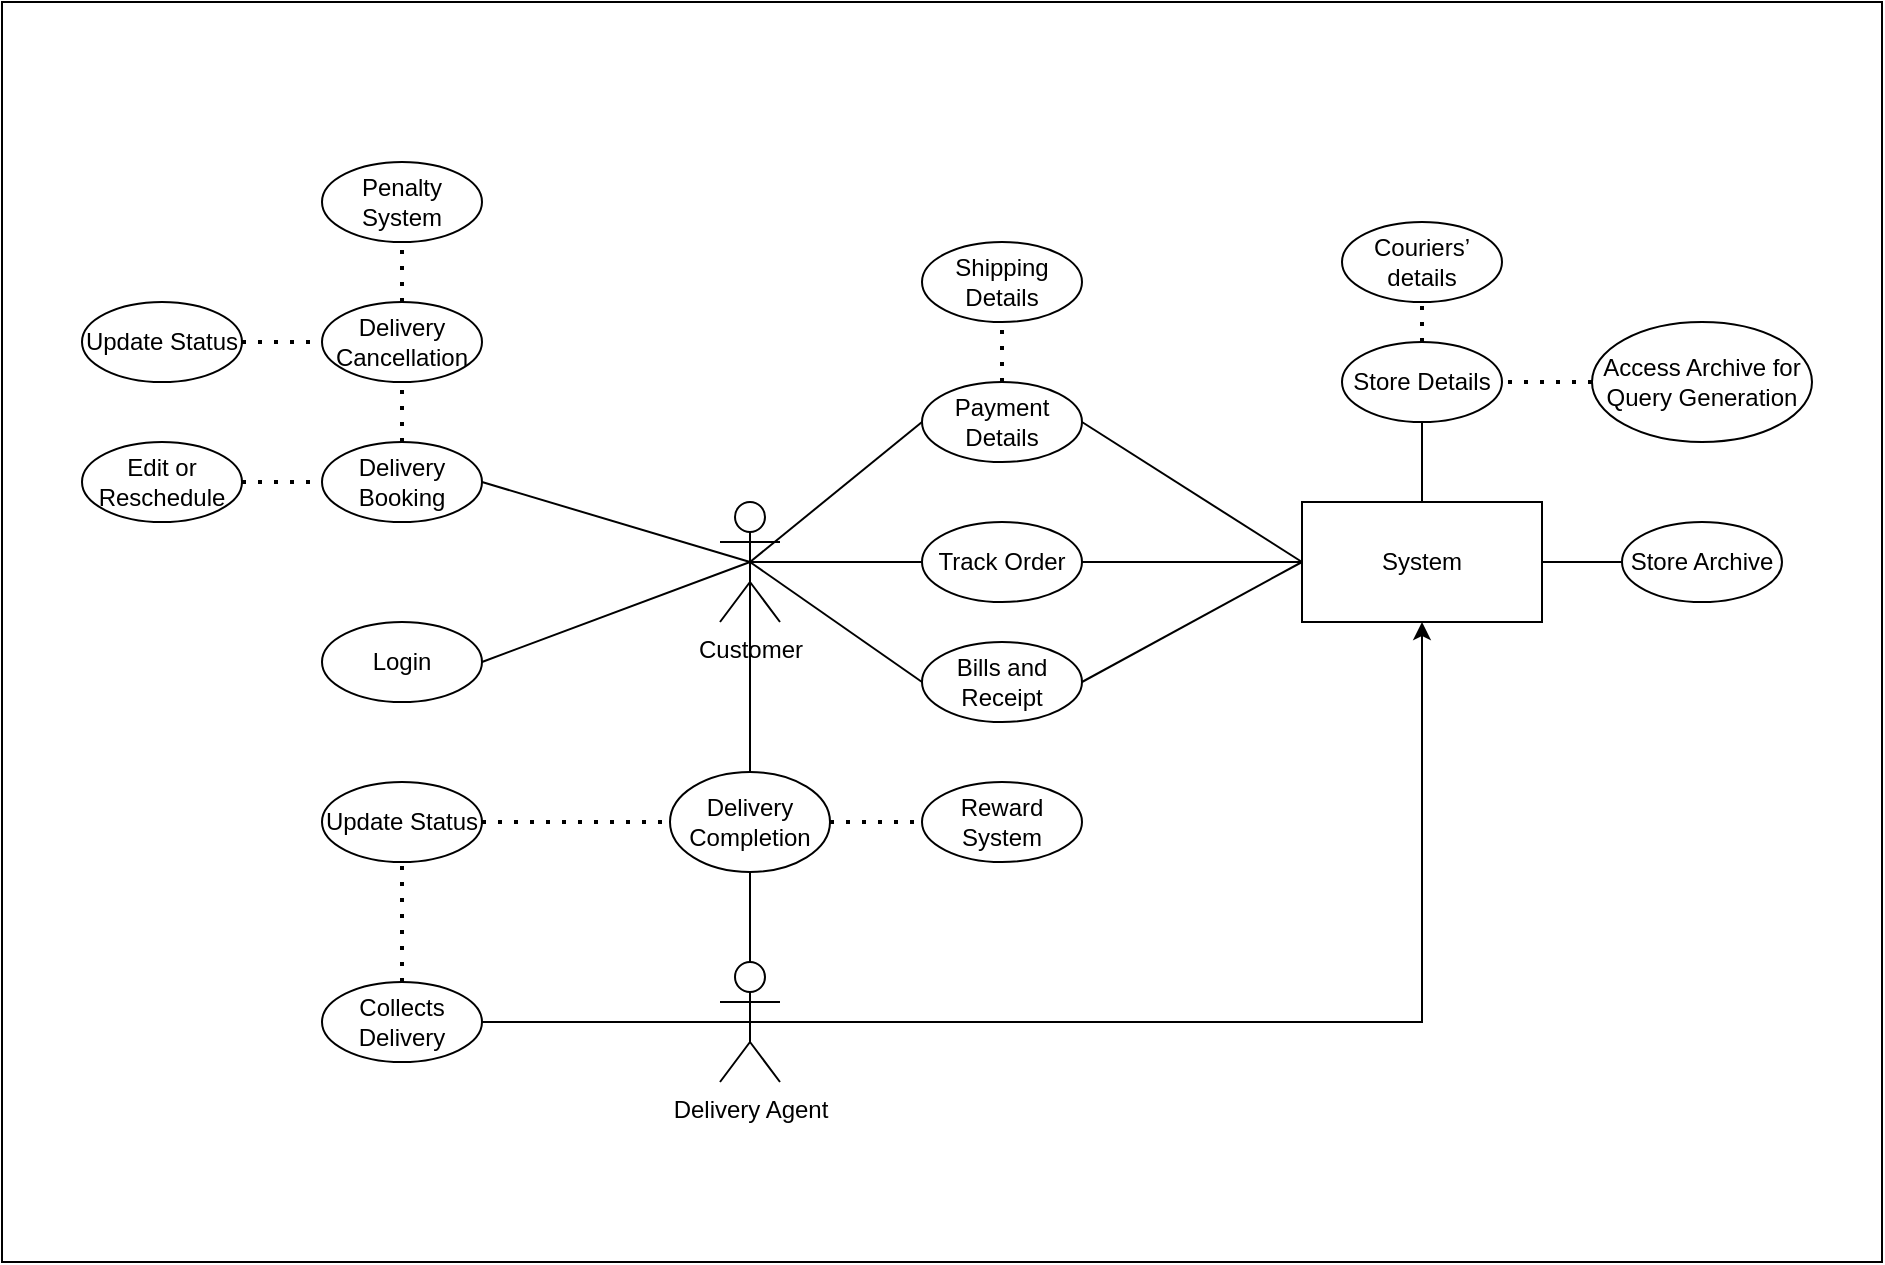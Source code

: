 <mxfile version="17.4.6" pages="2"><diagram id="v0rfRCrOeCDslDs35my8" name="2DeliveryUseCase"><mxGraphModel dx="2316" dy="1080" grid="1" gridSize="10" guides="1" tooltips="1" connect="1" arrows="1" fold="1" page="1" pageScale="1" pageWidth="827" pageHeight="1169" math="0" shadow="0"><root><mxCell id="0"/><mxCell id="1" parent="0"/><mxCell id="1-ULWHU-1FOsUbgjdYvH-46" value="" style="rounded=0;whiteSpace=wrap;html=1;" vertex="1" parent="1"><mxGeometry x="360" y="270" width="940" height="630" as="geometry"/></mxCell><mxCell id="1-ULWHU-1FOsUbgjdYvH-1" value="Customer" style="shape=umlActor;verticalLabelPosition=bottom;verticalAlign=top;html=1;outlineConnect=0;" vertex="1" parent="1"><mxGeometry x="719" y="520" width="30" height="60" as="geometry"/></mxCell><mxCell id="1-ULWHU-1FOsUbgjdYvH-2" style="edgeStyle=orthogonalEdgeStyle;rounded=0;orthogonalLoop=1;jettySize=auto;html=1;exitX=0.5;exitY=0.5;exitDx=0;exitDy=0;exitPerimeter=0;entryX=0.5;entryY=1;entryDx=0;entryDy=0;" edge="1" parent="1" source="1-ULWHU-1FOsUbgjdYvH-3" target="1-ULWHU-1FOsUbgjdYvH-4"><mxGeometry relative="1" as="geometry"/></mxCell><mxCell id="1-ULWHU-1FOsUbgjdYvH-3" value="Delivery Agent" style="shape=umlActor;verticalLabelPosition=bottom;verticalAlign=top;html=1;outlineConnect=0;" vertex="1" parent="1"><mxGeometry x="719" y="750" width="30" height="60" as="geometry"/></mxCell><mxCell id="1-ULWHU-1FOsUbgjdYvH-4" value="System" style="rounded=0;whiteSpace=wrap;html=1;" vertex="1" parent="1"><mxGeometry x="1010" y="520" width="120" height="60" as="geometry"/></mxCell><mxCell id="1-ULWHU-1FOsUbgjdYvH-5" value="Login" style="ellipse;whiteSpace=wrap;html=1;" vertex="1" parent="1"><mxGeometry x="520" y="580" width="80" height="40" as="geometry"/></mxCell><mxCell id="1-ULWHU-1FOsUbgjdYvH-6" value="Delivery Booking" style="ellipse;whiteSpace=wrap;html=1;" vertex="1" parent="1"><mxGeometry x="520" y="490" width="80" height="40" as="geometry"/></mxCell><mxCell id="1-ULWHU-1FOsUbgjdYvH-7" value="Payment Details" style="ellipse;whiteSpace=wrap;html=1;" vertex="1" parent="1"><mxGeometry x="820" y="460" width="80" height="40" as="geometry"/></mxCell><mxCell id="1-ULWHU-1FOsUbgjdYvH-8" value="Track Order" style="ellipse;whiteSpace=wrap;html=1;" vertex="1" parent="1"><mxGeometry x="820" y="530" width="80" height="40" as="geometry"/></mxCell><mxCell id="1-ULWHU-1FOsUbgjdYvH-9" value="Delivery Completion" style="ellipse;whiteSpace=wrap;html=1;" vertex="1" parent="1"><mxGeometry x="694" y="655" width="80" height="50" as="geometry"/></mxCell><mxCell id="1-ULWHU-1FOsUbgjdYvH-10" value="Collects Delivery" style="ellipse;whiteSpace=wrap;html=1;" vertex="1" parent="1"><mxGeometry x="520" y="760" width="80" height="40" as="geometry"/></mxCell><mxCell id="1-ULWHU-1FOsUbgjdYvH-11" value="Bills and Receipt" style="ellipse;whiteSpace=wrap;html=1;" vertex="1" parent="1"><mxGeometry x="820" y="590" width="80" height="40" as="geometry"/></mxCell><mxCell id="1-ULWHU-1FOsUbgjdYvH-12" value="Store Details" style="ellipse;whiteSpace=wrap;html=1;" vertex="1" parent="1"><mxGeometry x="1030" y="440" width="80" height="40" as="geometry"/></mxCell><mxCell id="1-ULWHU-1FOsUbgjdYvH-13" value="" style="endArrow=none;html=1;rounded=0;entryX=0.5;entryY=0.5;entryDx=0;entryDy=0;entryPerimeter=0;exitX=1;exitY=0.5;exitDx=0;exitDy=0;" edge="1" parent="1" source="1-ULWHU-1FOsUbgjdYvH-6" target="1-ULWHU-1FOsUbgjdYvH-1"><mxGeometry width="50" height="50" relative="1" as="geometry"><mxPoint x="640" y="610" as="sourcePoint"/><mxPoint x="690" y="560" as="targetPoint"/></mxGeometry></mxCell><mxCell id="1-ULWHU-1FOsUbgjdYvH-14" value="" style="endArrow=none;html=1;rounded=0;entryX=0.5;entryY=0.5;entryDx=0;entryDy=0;entryPerimeter=0;exitX=1;exitY=0.5;exitDx=0;exitDy=0;" edge="1" parent="1" source="1-ULWHU-1FOsUbgjdYvH-5" target="1-ULWHU-1FOsUbgjdYvH-1"><mxGeometry width="50" height="50" relative="1" as="geometry"><mxPoint x="730" y="770" as="sourcePoint"/><mxPoint x="780" y="720" as="targetPoint"/></mxGeometry></mxCell><mxCell id="1-ULWHU-1FOsUbgjdYvH-15" value="" style="endArrow=none;html=1;rounded=0;entryX=0.5;entryY=0.5;entryDx=0;entryDy=0;entryPerimeter=0;exitX=0;exitY=0.5;exitDx=0;exitDy=0;" edge="1" parent="1" source="1-ULWHU-1FOsUbgjdYvH-7" target="1-ULWHU-1FOsUbgjdYvH-1"><mxGeometry width="50" height="50" relative="1" as="geometry"><mxPoint x="730" y="770" as="sourcePoint"/><mxPoint x="780" y="720" as="targetPoint"/></mxGeometry></mxCell><mxCell id="1-ULWHU-1FOsUbgjdYvH-16" value="" style="endArrow=none;html=1;rounded=0;exitX=0;exitY=0.5;exitDx=0;exitDy=0;entryX=0.5;entryY=0.5;entryDx=0;entryDy=0;entryPerimeter=0;" edge="1" parent="1" source="1-ULWHU-1FOsUbgjdYvH-8" target="1-ULWHU-1FOsUbgjdYvH-1"><mxGeometry width="50" height="50" relative="1" as="geometry"><mxPoint x="730" y="770" as="sourcePoint"/><mxPoint x="780" y="720" as="targetPoint"/></mxGeometry></mxCell><mxCell id="1-ULWHU-1FOsUbgjdYvH-17" value="" style="endArrow=none;html=1;rounded=0;entryX=0;entryY=0.5;entryDx=0;entryDy=0;exitX=0.5;exitY=0.5;exitDx=0;exitDy=0;exitPerimeter=0;" edge="1" parent="1" source="1-ULWHU-1FOsUbgjdYvH-1" target="1-ULWHU-1FOsUbgjdYvH-11"><mxGeometry width="50" height="50" relative="1" as="geometry"><mxPoint x="730" y="770" as="sourcePoint"/><mxPoint x="780" y="720" as="targetPoint"/></mxGeometry></mxCell><mxCell id="1-ULWHU-1FOsUbgjdYvH-18" value="" style="endArrow=none;html=1;rounded=0;entryX=0;entryY=0.5;entryDx=0;entryDy=0;exitX=1;exitY=0.5;exitDx=0;exitDy=0;" edge="1" parent="1" source="1-ULWHU-1FOsUbgjdYvH-7" target="1-ULWHU-1FOsUbgjdYvH-4"><mxGeometry width="50" height="50" relative="1" as="geometry"><mxPoint x="730" y="770" as="sourcePoint"/><mxPoint x="780" y="720" as="targetPoint"/></mxGeometry></mxCell><mxCell id="1-ULWHU-1FOsUbgjdYvH-19" value="" style="endArrow=none;html=1;rounded=0;exitX=1;exitY=0.5;exitDx=0;exitDy=0;" edge="1" parent="1" source="1-ULWHU-1FOsUbgjdYvH-8"><mxGeometry width="50" height="50" relative="1" as="geometry"><mxPoint x="730" y="770" as="sourcePoint"/><mxPoint x="1010" y="550" as="targetPoint"/></mxGeometry></mxCell><mxCell id="1-ULWHU-1FOsUbgjdYvH-20" value="" style="endArrow=none;html=1;rounded=0;entryX=0.5;entryY=0;entryDx=0;entryDy=0;exitX=0.5;exitY=1;exitDx=0;exitDy=0;" edge="1" parent="1" source="1-ULWHU-1FOsUbgjdYvH-12" target="1-ULWHU-1FOsUbgjdYvH-4"><mxGeometry width="50" height="50" relative="1" as="geometry"><mxPoint x="730" y="770" as="sourcePoint"/><mxPoint x="780" y="720" as="targetPoint"/></mxGeometry></mxCell><mxCell id="1-ULWHU-1FOsUbgjdYvH-21" value="" style="endArrow=none;html=1;rounded=0;entryX=0.5;entryY=0;entryDx=0;entryDy=0;entryPerimeter=0;exitX=0.5;exitY=1;exitDx=0;exitDy=0;" edge="1" parent="1" source="1-ULWHU-1FOsUbgjdYvH-9" target="1-ULWHU-1FOsUbgjdYvH-3"><mxGeometry width="50" height="50" relative="1" as="geometry"><mxPoint x="730" y="770" as="sourcePoint"/><mxPoint x="780" y="720" as="targetPoint"/></mxGeometry></mxCell><mxCell id="1-ULWHU-1FOsUbgjdYvH-22" value="" style="endArrow=none;html=1;rounded=0;entryX=1;entryY=0.5;entryDx=0;entryDy=0;exitX=0.5;exitY=0.5;exitDx=0;exitDy=0;exitPerimeter=0;" edge="1" parent="1" source="1-ULWHU-1FOsUbgjdYvH-3" target="1-ULWHU-1FOsUbgjdYvH-10"><mxGeometry width="50" height="50" relative="1" as="geometry"><mxPoint x="730" y="770" as="sourcePoint"/><mxPoint x="780" y="720" as="targetPoint"/></mxGeometry></mxCell><mxCell id="1-ULWHU-1FOsUbgjdYvH-23" value="" style="endArrow=none;html=1;rounded=0;entryX=0.5;entryY=0.5;entryDx=0;entryDy=0;entryPerimeter=0;exitX=0.5;exitY=0;exitDx=0;exitDy=0;" edge="1" parent="1" source="1-ULWHU-1FOsUbgjdYvH-9" target="1-ULWHU-1FOsUbgjdYvH-1"><mxGeometry width="50" height="50" relative="1" as="geometry"><mxPoint x="734" y="650" as="sourcePoint"/><mxPoint x="780" y="640" as="targetPoint"/></mxGeometry></mxCell><mxCell id="1-ULWHU-1FOsUbgjdYvH-24" value="Delivery Cancellation" style="ellipse;whiteSpace=wrap;html=1;" vertex="1" parent="1"><mxGeometry x="520" y="420" width="80" height="40" as="geometry"/></mxCell><mxCell id="1-ULWHU-1FOsUbgjdYvH-25" value="" style="endArrow=none;dashed=1;html=1;dashPattern=1 3;strokeWidth=2;rounded=0;entryX=0.5;entryY=1;entryDx=0;entryDy=0;exitX=0.5;exitY=0;exitDx=0;exitDy=0;" edge="1" parent="1" source="1-ULWHU-1FOsUbgjdYvH-6" target="1-ULWHU-1FOsUbgjdYvH-24"><mxGeometry width="50" height="50" relative="1" as="geometry"><mxPoint x="730" y="690" as="sourcePoint"/><mxPoint x="780" y="640" as="targetPoint"/></mxGeometry></mxCell><mxCell id="1-ULWHU-1FOsUbgjdYvH-26" value="Couriers’ details" style="ellipse;whiteSpace=wrap;html=1;" vertex="1" parent="1"><mxGeometry x="1030" y="380" width="80" height="40" as="geometry"/></mxCell><mxCell id="1-ULWHU-1FOsUbgjdYvH-27" value="" style="endArrow=none;dashed=1;html=1;dashPattern=1 3;strokeWidth=2;rounded=0;entryX=0.5;entryY=1;entryDx=0;entryDy=0;" edge="1" parent="1" source="1-ULWHU-1FOsUbgjdYvH-12" target="1-ULWHU-1FOsUbgjdYvH-26"><mxGeometry width="50" height="50" relative="1" as="geometry"><mxPoint x="730" y="680" as="sourcePoint"/><mxPoint x="780" y="630" as="targetPoint"/></mxGeometry></mxCell><mxCell id="1-ULWHU-1FOsUbgjdYvH-28" value="Shipping Details" style="ellipse;whiteSpace=wrap;html=1;" vertex="1" parent="1"><mxGeometry x="820" y="390" width="80" height="40" as="geometry"/></mxCell><mxCell id="1-ULWHU-1FOsUbgjdYvH-29" value="" style="endArrow=none;dashed=1;html=1;dashPattern=1 3;strokeWidth=2;rounded=0;entryX=0.5;entryY=1;entryDx=0;entryDy=0;exitX=0.5;exitY=0;exitDx=0;exitDy=0;" edge="1" parent="1" source="1-ULWHU-1FOsUbgjdYvH-7" target="1-ULWHU-1FOsUbgjdYvH-28"><mxGeometry width="50" height="50" relative="1" as="geometry"><mxPoint x="730" y="680" as="sourcePoint"/><mxPoint x="780" y="630" as="targetPoint"/></mxGeometry></mxCell><mxCell id="1-ULWHU-1FOsUbgjdYvH-30" value="Edit or Reschedule" style="ellipse;whiteSpace=wrap;html=1;" vertex="1" parent="1"><mxGeometry x="400" y="490" width="80" height="40" as="geometry"/></mxCell><mxCell id="1-ULWHU-1FOsUbgjdYvH-31" value="" style="endArrow=none;dashed=1;html=1;dashPattern=1 3;strokeWidth=2;rounded=0;entryX=0;entryY=0.5;entryDx=0;entryDy=0;exitX=1;exitY=0.5;exitDx=0;exitDy=0;" edge="1" parent="1" source="1-ULWHU-1FOsUbgjdYvH-30" target="1-ULWHU-1FOsUbgjdYvH-6"><mxGeometry width="50" height="50" relative="1" as="geometry"><mxPoint x="730" y="680" as="sourcePoint"/><mxPoint x="780" y="630" as="targetPoint"/></mxGeometry></mxCell><mxCell id="1-ULWHU-1FOsUbgjdYvH-32" value="" style="endArrow=none;html=1;rounded=0;entryX=0;entryY=0.5;entryDx=0;entryDy=0;exitX=1;exitY=0.5;exitDx=0;exitDy=0;" edge="1" parent="1" source="1-ULWHU-1FOsUbgjdYvH-11" target="1-ULWHU-1FOsUbgjdYvH-4"><mxGeometry width="50" height="50" relative="1" as="geometry"><mxPoint x="770" y="720" as="sourcePoint"/><mxPoint x="820" y="670" as="targetPoint"/></mxGeometry></mxCell><mxCell id="1-ULWHU-1FOsUbgjdYvH-33" value="Store Archive" style="ellipse;whiteSpace=wrap;html=1;" vertex="1" parent="1"><mxGeometry x="1170" y="530" width="80" height="40" as="geometry"/></mxCell><mxCell id="1-ULWHU-1FOsUbgjdYvH-34" value="" style="endArrow=none;html=1;rounded=0;entryX=1;entryY=0.5;entryDx=0;entryDy=0;exitX=0;exitY=0.5;exitDx=0;exitDy=0;" edge="1" parent="1" source="1-ULWHU-1FOsUbgjdYvH-33" target="1-ULWHU-1FOsUbgjdYvH-4"><mxGeometry width="50" height="50" relative="1" as="geometry"><mxPoint x="800" y="630" as="sourcePoint"/><mxPoint x="850" y="580" as="targetPoint"/></mxGeometry></mxCell><mxCell id="1-ULWHU-1FOsUbgjdYvH-35" value="Access Archive for Query Generation" style="ellipse;whiteSpace=wrap;html=1;" vertex="1" parent="1"><mxGeometry x="1155" y="430" width="110" height="60" as="geometry"/></mxCell><mxCell id="1-ULWHU-1FOsUbgjdYvH-36" value="" style="endArrow=none;dashed=1;html=1;dashPattern=1 3;strokeWidth=2;rounded=0;entryX=1;entryY=0.5;entryDx=0;entryDy=0;exitX=0;exitY=0.5;exitDx=0;exitDy=0;" edge="1" parent="1" source="1-ULWHU-1FOsUbgjdYvH-35" target="1-ULWHU-1FOsUbgjdYvH-12"><mxGeometry width="50" height="50" relative="1" as="geometry"><mxPoint x="800" y="610" as="sourcePoint"/><mxPoint x="850" y="560" as="targetPoint"/></mxGeometry></mxCell><mxCell id="1-ULWHU-1FOsUbgjdYvH-37" value="Update Status" style="ellipse;whiteSpace=wrap;html=1;" vertex="1" parent="1"><mxGeometry x="520" y="660" width="80" height="40" as="geometry"/></mxCell><mxCell id="1-ULWHU-1FOsUbgjdYvH-38" value="" style="endArrow=none;dashed=1;html=1;dashPattern=1 3;strokeWidth=2;rounded=0;entryX=0;entryY=0.5;entryDx=0;entryDy=0;exitX=1;exitY=0.5;exitDx=0;exitDy=0;" edge="1" parent="1" source="1-ULWHU-1FOsUbgjdYvH-37" target="1-ULWHU-1FOsUbgjdYvH-9"><mxGeometry width="50" height="50" relative="1" as="geometry"><mxPoint x="800" y="690" as="sourcePoint"/><mxPoint x="850" y="640" as="targetPoint"/></mxGeometry></mxCell><mxCell id="1-ULWHU-1FOsUbgjdYvH-39" value="" style="endArrow=none;dashed=1;html=1;dashPattern=1 3;strokeWidth=2;rounded=0;exitX=0.5;exitY=0;exitDx=0;exitDy=0;entryX=0.5;entryY=1;entryDx=0;entryDy=0;" edge="1" parent="1" source="1-ULWHU-1FOsUbgjdYvH-10" target="1-ULWHU-1FOsUbgjdYvH-37"><mxGeometry width="50" height="50" relative="1" as="geometry"><mxPoint x="800" y="690" as="sourcePoint"/><mxPoint x="850" y="640" as="targetPoint"/></mxGeometry></mxCell><mxCell id="1-ULWHU-1FOsUbgjdYvH-40" value="Reward System" style="ellipse;whiteSpace=wrap;html=1;" vertex="1" parent="1"><mxGeometry x="820" y="660" width="80" height="40" as="geometry"/></mxCell><mxCell id="1-ULWHU-1FOsUbgjdYvH-41" value="" style="endArrow=none;dashed=1;html=1;dashPattern=1 3;strokeWidth=2;rounded=0;exitX=1;exitY=0.5;exitDx=0;exitDy=0;entryX=0;entryY=0.5;entryDx=0;entryDy=0;" edge="1" parent="1" source="1-ULWHU-1FOsUbgjdYvH-9" target="1-ULWHU-1FOsUbgjdYvH-40"><mxGeometry width="50" height="50" relative="1" as="geometry"><mxPoint x="800" y="690" as="sourcePoint"/><mxPoint x="850" y="640" as="targetPoint"/></mxGeometry></mxCell><mxCell id="1-ULWHU-1FOsUbgjdYvH-42" value="Penalty System" style="ellipse;whiteSpace=wrap;html=1;" vertex="1" parent="1"><mxGeometry x="520" y="350" width="80" height="40" as="geometry"/></mxCell><mxCell id="1-ULWHU-1FOsUbgjdYvH-43" value="" style="endArrow=none;dashed=1;html=1;dashPattern=1 3;strokeWidth=2;rounded=0;entryX=0.5;entryY=1;entryDx=0;entryDy=0;exitX=0.5;exitY=0;exitDx=0;exitDy=0;" edge="1" parent="1" source="1-ULWHU-1FOsUbgjdYvH-24" target="1-ULWHU-1FOsUbgjdYvH-42"><mxGeometry width="50" height="50" relative="1" as="geometry"><mxPoint x="800" y="690" as="sourcePoint"/><mxPoint x="850" y="640" as="targetPoint"/></mxGeometry></mxCell><mxCell id="1-ULWHU-1FOsUbgjdYvH-44" value="Update Status" style="ellipse;whiteSpace=wrap;html=1;" vertex="1" parent="1"><mxGeometry x="400" y="420" width="80" height="40" as="geometry"/></mxCell><mxCell id="1-ULWHU-1FOsUbgjdYvH-45" value="" style="endArrow=none;dashed=1;html=1;dashPattern=1 3;strokeWidth=2;rounded=0;exitX=1;exitY=0.5;exitDx=0;exitDy=0;entryX=0;entryY=0.5;entryDx=0;entryDy=0;" edge="1" parent="1" source="1-ULWHU-1FOsUbgjdYvH-44" target="1-ULWHU-1FOsUbgjdYvH-24"><mxGeometry width="50" height="50" relative="1" as="geometry"><mxPoint x="720" y="600" as="sourcePoint"/><mxPoint x="770" y="550" as="targetPoint"/></mxGeometry></mxCell></root></mxGraphModel></diagram><diagram name="2DeliveryClass" id="gND_EOXv0MJs1-xhkSv2"><mxGraphModel dx="1621" dy="756" grid="1" gridSize="10" guides="1" tooltips="1" connect="1" arrows="1" fold="1" page="1" pageScale="1" pageWidth="850" pageHeight="1100" math="0" shadow="0"><root><mxCell id="0"/><mxCell id="1" parent="0"/><mxCell id="kB7-hEvYImHwORGj-2EQ-1" value="" style="rounded=0;whiteSpace=wrap;html=1;" vertex="1" parent="1"><mxGeometry x="390" y="60" width="1100" height="720" as="geometry"/></mxCell><mxCell id="cSy2DWg0gJp-38aD5Nxi-6" value="User" style="swimlane;fontStyle=0;childLayout=stackLayout;horizontal=1;startSize=30;horizontalStack=0;resizeParent=1;resizeParentMax=0;resizeLast=0;collapsible=1;marginBottom=0;" parent="1" vertex="1"><mxGeometry x="480" y="200" width="200" height="220" as="geometry"><mxRectangle x="482" y="20" width="60" height="30" as="alternateBounds"/></mxGeometry></mxCell><mxCell id="cSy2DWg0gJp-38aD5Nxi-7" value="+int user_id&#10;+string user_name&#10;+string address&#10;+string phone&#10;+string email&#10;&#10;" style="text;strokeColor=none;fillColor=none;align=left;verticalAlign=middle;spacingLeft=4;spacingRight=4;overflow=hidden;points=[[0,0.5],[1,0.5]];portConstraint=eastwest;rotatable=0;" parent="cSy2DWg0gJp-38aD5Nxi-6" vertex="1"><mxGeometry y="30" width="200" height="90" as="geometry"/></mxCell><mxCell id="cSy2DWg0gJp-38aD5Nxi-8" value="+register ()&#10;+login ()&#10;+booking ()&#10;+status_tracking ()&#10;+payment ()&#10;+feedback ()&#10;" style="text;strokeColor=none;fillColor=none;align=left;verticalAlign=middle;spacingLeft=4;spacingRight=4;overflow=hidden;points=[[0,0.5],[1,0.5]];portConstraint=eastwest;rotatable=0;" parent="cSy2DWg0gJp-38aD5Nxi-6" vertex="1"><mxGeometry y="120" width="200" height="100" as="geometry"/></mxCell><mxCell id="FdzHA1oymKdtD_fnqTTx-3" style="edgeStyle=orthogonalEdgeStyle;rounded=0;orthogonalLoop=1;jettySize=auto;html=1;exitX=0.5;exitY=0;exitDx=0;exitDy=0;entryX=1;entryY=0.5;entryDx=0;entryDy=0;" parent="1" source="cSy2DWg0gJp-38aD5Nxi-10" target="cSy2DWg0gJp-38aD5Nxi-16" edge="1"><mxGeometry relative="1" as="geometry"><mxPoint x="997.5" y="390" as="targetPoint"/></mxGeometry></mxCell><mxCell id="FdzHA1oymKdtD_fnqTTx-4" value="collects delivery" style="edgeLabel;html=1;align=center;verticalAlign=middle;resizable=0;points=[];" parent="FdzHA1oymKdtD_fnqTTx-3" vertex="1" connectable="0"><mxGeometry x="-0.286" relative="1" as="geometry"><mxPoint x="29" as="offset"/></mxGeometry></mxCell><mxCell id="cSy2DWg0gJp-38aD5Nxi-10" value="Agent" style="swimlane;fontStyle=0;childLayout=stackLayout;horizontal=1;startSize=30;horizontalStack=0;resizeParent=1;resizeParentMax=0;resizeLast=0;collapsible=1;marginBottom=0;" parent="1" vertex="1"><mxGeometry x="1210" y="540" width="200" height="170" as="geometry"/></mxCell><mxCell id="cSy2DWg0gJp-38aD5Nxi-11" value="-int agent_id&#10;-string agent_name&#10;-string phone&#10;-id track_id&#10;&#10;&#10;" style="text;strokeColor=none;fillColor=none;align=left;verticalAlign=middle;spacingLeft=4;spacingRight=4;overflow=hidden;points=[[0,0.5],[1,0.5]];portConstraint=eastwest;rotatable=0;" parent="cSy2DWg0gJp-38aD5Nxi-10" vertex="1"><mxGeometry y="30" width="200" height="70" as="geometry"/></mxCell><mxCell id="cSy2DWg0gJp-38aD5Nxi-12" value="+agent_details ()&#10;+delivery_details ()&#10;+status_update ()&#10;+payment_details ()&#10;" style="text;strokeColor=none;fillColor=none;align=left;verticalAlign=middle;spacingLeft=4;spacingRight=4;overflow=hidden;points=[[0,0.5],[1,0.5]];portConstraint=eastwest;rotatable=0;" parent="cSy2DWg0gJp-38aD5Nxi-10" vertex="1"><mxGeometry y="100" width="200" height="70" as="geometry"/></mxCell><mxCell id="cSy2DWg0gJp-38aD5Nxi-14" value="Store" style="swimlane;fontStyle=0;childLayout=stackLayout;horizontal=1;startSize=30;horizontalStack=0;resizeParent=1;resizeParentMax=0;resizeLast=0;collapsible=1;marginBottom=0;" parent="1" vertex="1"><mxGeometry x="1175" y="110" width="200" height="170" as="geometry"/></mxCell><mxCell id="cSy2DWg0gJp-38aD5Nxi-15" value="-int item_id&#10;-string item_type&#10;-string item_name&#10;-string item_details&#10;-int item_price&#10;" style="text;strokeColor=none;fillColor=none;align=left;verticalAlign=middle;spacingLeft=4;spacingRight=4;overflow=hidden;points=[[0,0.5],[1,0.5]];portConstraint=eastwest;rotatable=0;" parent="cSy2DWg0gJp-38aD5Nxi-14" vertex="1"><mxGeometry y="30" width="200" height="80" as="geometry"/></mxCell><mxCell id="cSy2DWg0gJp-38aD5Nxi-16" value="+courier_details ()&#10;+store_archive ()&#10;+seller_info ()&#10;&#10;" style="text;strokeColor=none;fillColor=none;align=left;verticalAlign=middle;spacingLeft=4;spacingRight=4;overflow=hidden;points=[[0,0.5],[1,0.5]];portConstraint=eastwest;rotatable=0;" parent="cSy2DWg0gJp-38aD5Nxi-14" vertex="1"><mxGeometry y="110" width="200" height="60" as="geometry"/></mxCell><mxCell id="oEWT-ofNbm-WDHoBAGnR-4" style="edgeStyle=orthogonalEdgeStyle;rounded=0;orthogonalLoop=1;jettySize=auto;html=1;exitX=0.75;exitY=0;exitDx=0;exitDy=0;entryX=0;entryY=0.5;entryDx=0;entryDy=0;" parent="1" source="cSy2DWg0gJp-38aD5Nxi-17" target="oEWT-ofNbm-WDHoBAGnR-3" edge="1"><mxGeometry relative="1" as="geometry"/></mxCell><mxCell id="oEWT-ofNbm-WDHoBAGnR-5" value="reward system activation" style="edgeLabel;html=1;align=center;verticalAlign=middle;resizable=0;points=[];" parent="oEWT-ofNbm-WDHoBAGnR-4" vertex="1" connectable="0"><mxGeometry x="-0.041" y="1" relative="1" as="geometry"><mxPoint x="40" y="1" as="offset"/></mxGeometry></mxCell><mxCell id="cSy2DWg0gJp-38aD5Nxi-17" value="Payment" style="swimlane;fontStyle=0;childLayout=stackLayout;horizontal=1;startSize=30;horizontalStack=0;resizeParent=1;resizeParentMax=0;resizeLast=0;collapsible=1;marginBottom=0;" parent="1" vertex="1"><mxGeometry x="490" y="540" width="200" height="170" as="geometry"/></mxCell><mxCell id="cSy2DWg0gJp-38aD5Nxi-18" value="-int payment_id&#10;-int amount&#10;-string payment_comment&#10;-string payment_type&#10;&#10;" style="text;strokeColor=none;fillColor=none;align=left;verticalAlign=middle;spacingLeft=4;spacingRight=4;overflow=hidden;points=[[0,0.5],[1,0.5]];portConstraint=eastwest;rotatable=0;" parent="cSy2DWg0gJp-38aD5Nxi-17" vertex="1"><mxGeometry y="30" width="200" height="70" as="geometry"/></mxCell><mxCell id="cSy2DWg0gJp-38aD5Nxi-19" value="+payment_info ()&#10;+payment_status ()&#10;+transaction_details ()&#10;+reward_penalty ()&#10;" style="text;strokeColor=none;fillColor=none;align=left;verticalAlign=middle;spacingLeft=4;spacingRight=4;overflow=hidden;points=[[0,0.5],[1,0.5]];portConstraint=eastwest;rotatable=0;" parent="cSy2DWg0gJp-38aD5Nxi-17" vertex="1"><mxGeometry y="100" width="200" height="70" as="geometry"/></mxCell><mxCell id="FdzHA1oymKdtD_fnqTTx-1" style="edgeStyle=orthogonalEdgeStyle;rounded=0;orthogonalLoop=1;jettySize=auto;html=1;exitX=1;exitY=0.5;exitDx=0;exitDy=0;entryX=0;entryY=0.5;entryDx=0;entryDy=0;" parent="1" source="cSy2DWg0gJp-38aD5Nxi-7" target="oEWT-ofNbm-WDHoBAGnR-2" edge="1"><mxGeometry relative="1" as="geometry"/></mxCell><mxCell id="FdzHA1oymKdtD_fnqTTx-2" value="books/buys items" style="edgeLabel;html=1;align=center;verticalAlign=middle;resizable=0;points=[];" parent="FdzHA1oymKdtD_fnqTTx-1" vertex="1" connectable="0"><mxGeometry x="0.127" y="-3" relative="1" as="geometry"><mxPoint as="offset"/></mxGeometry></mxCell><mxCell id="FdzHA1oymKdtD_fnqTTx-5" style="edgeStyle=orthogonalEdgeStyle;rounded=0;orthogonalLoop=1;jettySize=auto;html=1;exitX=0;exitY=0.5;exitDx=0;exitDy=0;entryX=1;entryY=0.5;entryDx=0;entryDy=0;" parent="1" source="cSy2DWg0gJp-38aD5Nxi-11" target="cSy2DWg0gJp-38aD5Nxi-18" edge="1"><mxGeometry relative="1" as="geometry"/></mxCell><mxCell id="FdzHA1oymKdtD_fnqTTx-6" value="checks payment" style="edgeLabel;html=1;align=center;verticalAlign=middle;resizable=0;points=[];" parent="FdzHA1oymKdtD_fnqTTx-5" vertex="1" connectable="0"><mxGeometry x="-0.227" y="3" relative="1" as="geometry"><mxPoint x="-1" as="offset"/></mxGeometry></mxCell><mxCell id="FdzHA1oymKdtD_fnqTTx-10" style="edgeStyle=orthogonalEdgeStyle;rounded=0;orthogonalLoop=1;jettySize=auto;html=1;exitX=0;exitY=0.5;exitDx=0;exitDy=0;entryX=0.5;entryY=0;entryDx=0;entryDy=0;" parent="1" source="cSy2DWg0gJp-38aD5Nxi-8" target="cSy2DWg0gJp-38aD5Nxi-17" edge="1"><mxGeometry relative="1" as="geometry"/></mxCell><mxCell id="FdzHA1oymKdtD_fnqTTx-11" value="makes payment" style="edgeLabel;html=1;align=center;verticalAlign=middle;resizable=0;points=[];" parent="FdzHA1oymKdtD_fnqTTx-10" vertex="1" connectable="0"><mxGeometry x="0.312" y="1" relative="1" as="geometry"><mxPoint as="offset"/></mxGeometry></mxCell><mxCell id="oEWT-ofNbm-WDHoBAGnR-1" value="System" style="swimlane;fontStyle=0;childLayout=stackLayout;horizontal=1;startSize=30;horizontalStack=0;resizeParent=1;resizeParentMax=0;resizeLast=0;collapsible=1;marginBottom=0;" parent="1" vertex="1"><mxGeometry x="880" y="320" width="200" height="160" as="geometry"/></mxCell><mxCell id="oEWT-ofNbm-WDHoBAGnR-2" value="+string user_details&#10;+string store_details&#10;+string courier_details&#10;+string courier_tracking&#10;" style="text;strokeColor=none;fillColor=none;align=left;verticalAlign=middle;spacingLeft=4;spacingRight=4;overflow=hidden;points=[[0,0.5],[1,0.5]];portConstraint=eastwest;rotatable=0;" parent="oEWT-ofNbm-WDHoBAGnR-1" vertex="1"><mxGeometry y="30" width="200" height="70" as="geometry"/></mxCell><mxCell id="oEWT-ofNbm-WDHoBAGnR-3" value="+reward_penalty ()&#10;+status_update ()&#10;+courier_tracking ()&#10;" style="text;strokeColor=none;fillColor=none;align=left;verticalAlign=middle;spacingLeft=4;spacingRight=4;overflow=hidden;points=[[0,0.5],[1,0.5]];portConstraint=eastwest;rotatable=0;" parent="oEWT-ofNbm-WDHoBAGnR-1" vertex="1"><mxGeometry y="100" width="200" height="60" as="geometry"/></mxCell><mxCell id="oEWT-ofNbm-WDHoBAGnR-6" style="edgeStyle=orthogonalEdgeStyle;rounded=0;orthogonalLoop=1;jettySize=auto;html=1;exitX=0;exitY=0.5;exitDx=0;exitDy=0;entryX=0.5;entryY=0;entryDx=0;entryDy=0;" parent="1" source="cSy2DWg0gJp-38aD5Nxi-15" target="oEWT-ofNbm-WDHoBAGnR-1" edge="1"><mxGeometry relative="1" as="geometry"/></mxCell><mxCell id="oEWT-ofNbm-WDHoBAGnR-7" value="registers products" style="edgeLabel;html=1;align=center;verticalAlign=middle;resizable=0;points=[];" parent="oEWT-ofNbm-WDHoBAGnR-6" vertex="1" connectable="0"><mxGeometry x="0.277" y="2" relative="1" as="geometry"><mxPoint x="-1" as="offset"/></mxGeometry></mxCell><mxCell id="oEWT-ofNbm-WDHoBAGnR-8" style="edgeStyle=orthogonalEdgeStyle;rounded=0;orthogonalLoop=1;jettySize=auto;html=1;exitX=1;exitY=0.5;exitDx=0;exitDy=0;entryX=0;entryY=0.5;entryDx=0;entryDy=0;" parent="1" source="oEWT-ofNbm-WDHoBAGnR-2" target="cSy2DWg0gJp-38aD5Nxi-16" edge="1"><mxGeometry relative="1" as="geometry"/></mxCell><mxCell id="oEWT-ofNbm-WDHoBAGnR-9" value="order details" style="edgeLabel;html=1;align=center;verticalAlign=middle;resizable=0;points=[];" parent="oEWT-ofNbm-WDHoBAGnR-8" vertex="1" connectable="0"><mxGeometry x="-0.11" y="2" relative="1" as="geometry"><mxPoint as="offset"/></mxGeometry></mxCell><mxCell id="oEWT-ofNbm-WDHoBAGnR-10" style="edgeStyle=orthogonalEdgeStyle;rounded=0;orthogonalLoop=1;jettySize=auto;html=1;exitX=0;exitY=0.5;exitDx=0;exitDy=0;entryX=1;entryY=0.5;entryDx=0;entryDy=0;" parent="1" source="cSy2DWg0gJp-38aD5Nxi-11" target="oEWT-ofNbm-WDHoBAGnR-3" edge="1"><mxGeometry relative="1" as="geometry"/></mxCell><mxCell id="oEWT-ofNbm-WDHoBAGnR-11" value="updates status" style="edgeLabel;html=1;align=center;verticalAlign=middle;resizable=0;points=[];" parent="oEWT-ofNbm-WDHoBAGnR-10" vertex="1" connectable="0"><mxGeometry x="0.314" relative="1" as="geometry"><mxPoint x="-1" as="offset"/></mxGeometry></mxCell></root></mxGraphModel></diagram></mxfile>